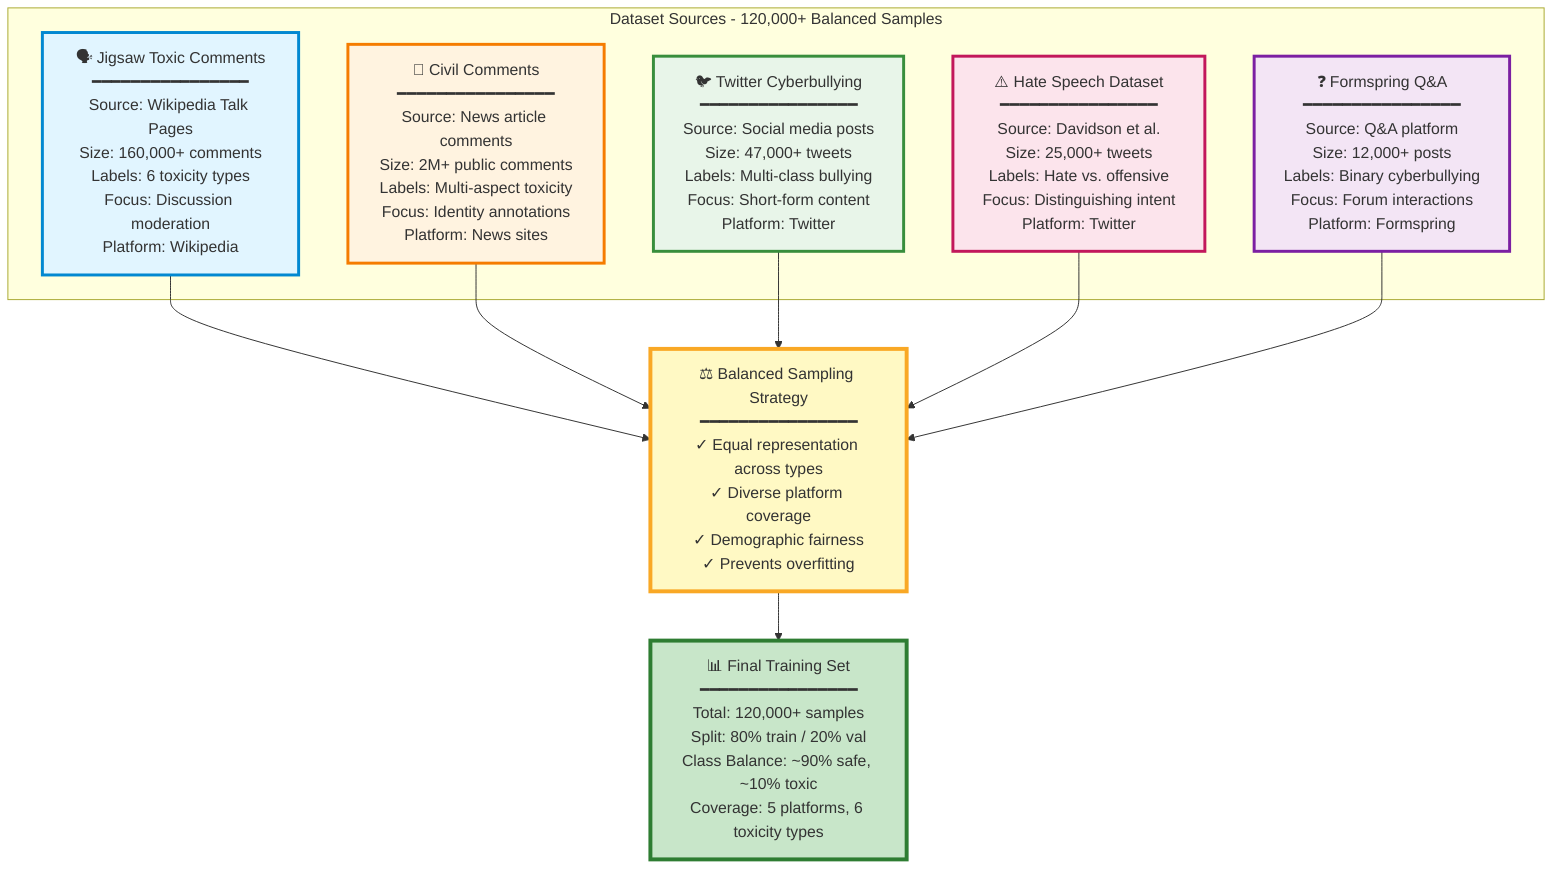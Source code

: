 graph TB
    subgraph "Dataset Sources - 120,000+ Balanced Samples"
        D1["🗣️ Jigsaw Toxic Comments<br/>━━━━━━━━━━━━━━━━<br/>Source: Wikipedia Talk Pages<br/>Size: 160,000+ comments<br/>Labels: 6 toxicity types<br/>Focus: Discussion moderation<br/>Platform: Wikipedia"]
        
        D2["💬 Civil Comments<br/>━━━━━━━━━━━━━━━━<br/>Source: News article comments<br/>Size: 2M+ public comments<br/>Labels: Multi-aspect toxicity<br/>Focus: Identity annotations<br/>Platform: News sites"]
        
        D3["🐦 Twitter Cyberbullying<br/>━━━━━━━━━━━━━━━━<br/>Source: Social media posts<br/>Size: 47,000+ tweets<br/>Labels: Multi-class bullying<br/>Focus: Short-form content<br/>Platform: Twitter"]
        
        D4["⚠️ Hate Speech Dataset<br/>━━━━━━━━━━━━━━━━<br/>Source: Davidson et al.<br/>Size: 25,000+ tweets<br/>Labels: Hate vs. offensive<br/>Focus: Distinguishing intent<br/>Platform: Twitter"]
        
        D5["❓ Formspring Q&A<br/>━━━━━━━━━━━━━━━━<br/>Source: Q&A platform<br/>Size: 12,000+ posts<br/>Labels: Binary cyberbullying<br/>Focus: Forum interactions<br/>Platform: Formspring"]
    end
    
    D1 --> AGGREGATE["⚖️ Balanced Sampling Strategy<br/>━━━━━━━━━━━━━━━━<br/>✓ Equal representation across types<br/>✓ Diverse platform coverage<br/>✓ Demographic fairness<br/>✓ Prevents overfitting"]
    D2 --> AGGREGATE
    D3 --> AGGREGATE
    D4 --> AGGREGATE
    D5 --> AGGREGATE
    
    AGGREGATE --> FINAL["📊 Final Training Set<br/>━━━━━━━━━━━━━━━━<br/>Total: 120,000+ samples<br/>Split: 80% train / 20% val<br/>Class Balance: ~90% safe, ~10% toxic<br/>Coverage: 5 platforms, 6 toxicity types"]
    
    style D1 fill:#e1f5ff,stroke:#0288d1,stroke-width:3px
    style D2 fill:#fff3e0,stroke:#f57c00,stroke-width:3px
    style D3 fill:#e8f5e9,stroke:#388e3c,stroke-width:3px
    style D4 fill:#fce4ec,stroke:#c2185b,stroke-width:3px
    style D5 fill:#f3e5f5,stroke:#7b1fa2,stroke-width:3px
    style AGGREGATE fill:#fff9c4,stroke:#f9a825,stroke-width:4px
    style FINAL fill:#c8e6c9,stroke:#2e7d32,stroke-width:4px